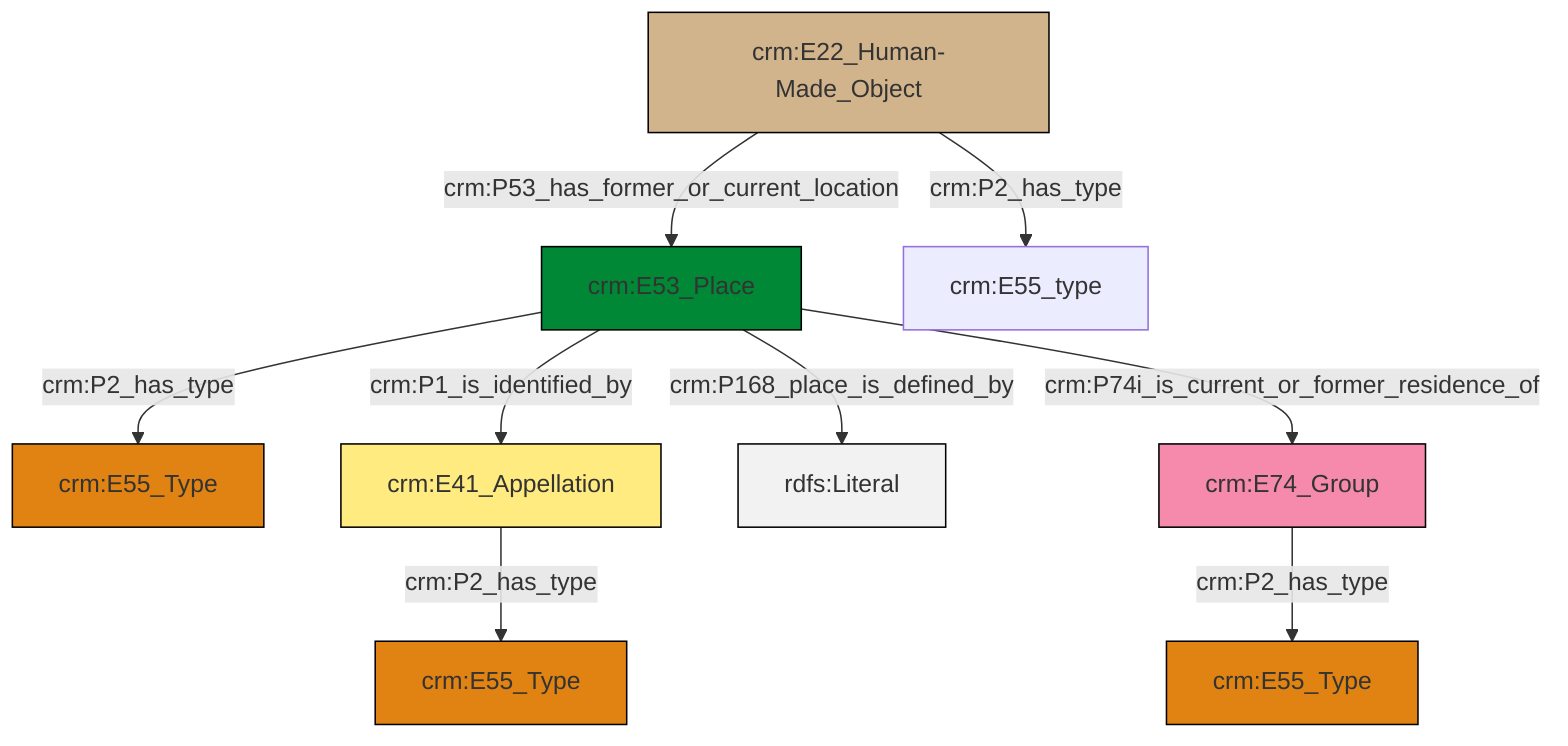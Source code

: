 graph TD
classDef Literal fill:#f2f2f2,stroke:#000000;
classDef CRM_Entity fill:#FFFFFF,stroke:#000000;
classDef Temporal_Entity fill:#00C9E6, stroke:#000000;
classDef Type fill:#E18312, stroke:#000000;
classDef Time-Span fill:#2C9C91, stroke:#000000;
classDef Appellation fill:#FFEB7F, stroke:#000000;
classDef Place fill:#008836, stroke:#000000;
classDef Persistent_Item fill:#B266B2, stroke:#000000;
classDef Conceptual_Object fill:#FFD700, stroke:#000000;
classDef Physical_Thing fill:#D2B48C, stroke:#000000;
classDef Actor fill:#f58aad, stroke:#000000;
classDef PC_Classes fill:#4ce600, stroke:#000000;
classDef Multi fill:#cccccc,stroke:#000000;

4["crm:E22_Human-Made_Object"]:::Physical_Thing -->|crm:P53_has_former_or_current_location| 5["crm:E53_Place"]:::Place
5["crm:E53_Place"]:::Place -->|crm:P168_place_is_defined_by| 12[rdfs:Literal]:::Literal
13["crm:E41_Appellation"]:::Appellation -->|crm:P2_has_type| 2["crm:E55_Type"]:::Type
5["crm:E53_Place"]:::Place -->|crm:P2_has_type| 0["crm:E55_Type"]:::Type
8["crm:E74_Group"]:::Actor -->|crm:P2_has_type| 10["crm:E55_Type"]:::Type
5["crm:E53_Place"]:::Place -->|crm:P1_is_identified_by| 13["crm:E41_Appellation"]:::Appellation
4["crm:E22_Human-Made_Object"]:::Physical_Thing -->|crm:P2_has_type| 6["crm:E55_type"]:::Default
5["crm:E53_Place"]:::Place -->|crm:P74i_is_current_or_former_residence_of| 8["crm:E74_Group"]:::Actor